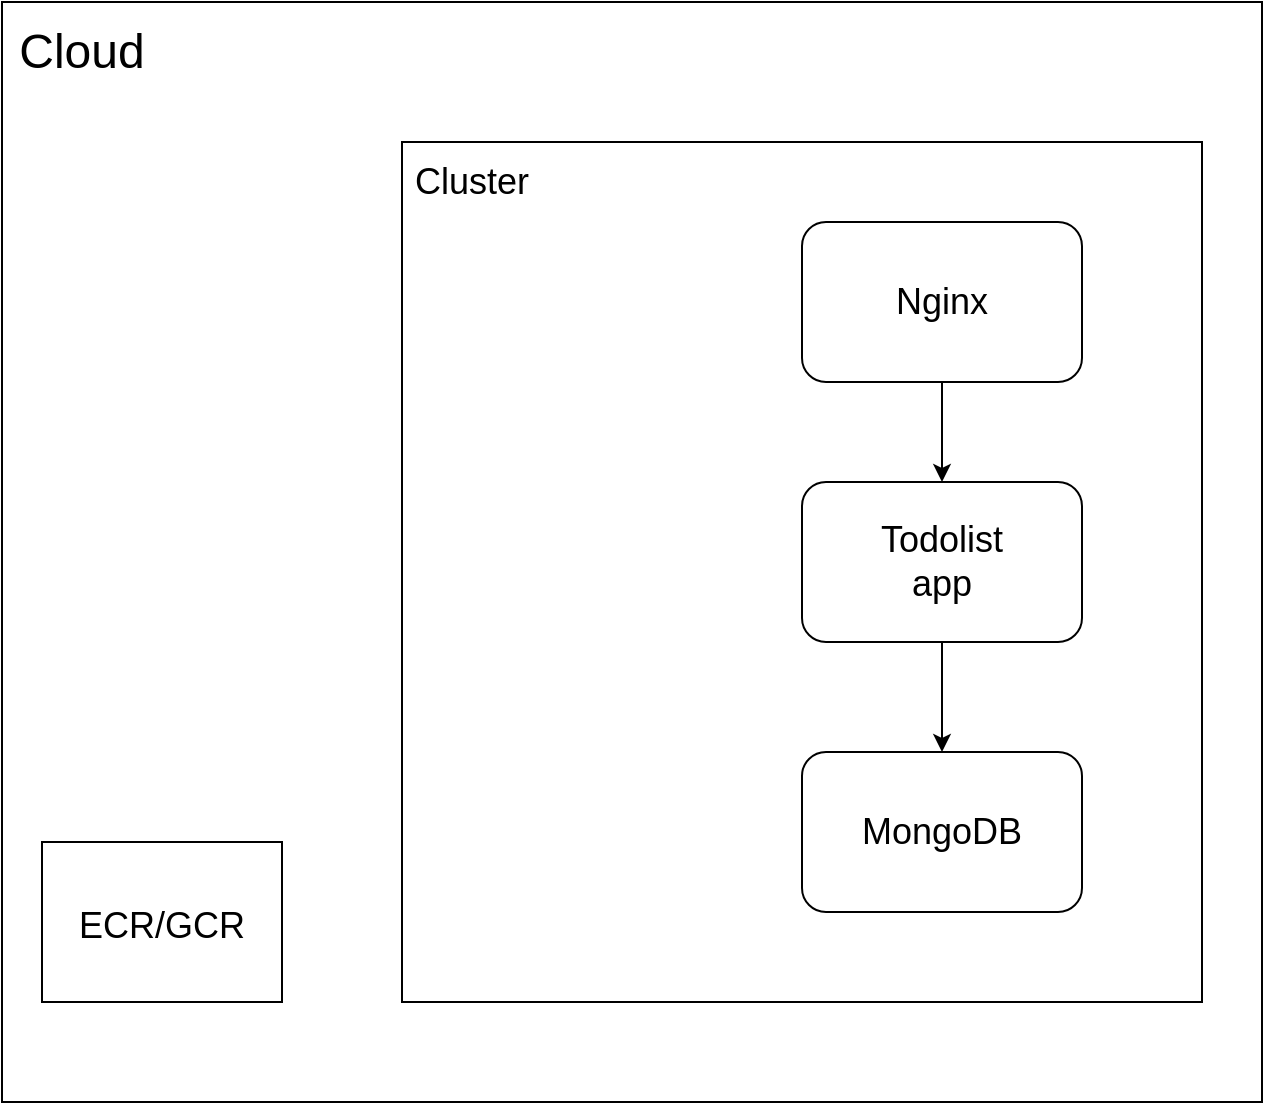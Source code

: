 <mxfile version="19.0.0" type="github">
  <diagram id="ad-lsBwaoq_hX-LNnD97" name="Page-1">
    <mxGraphModel dx="1422" dy="789" grid="1" gridSize="10" guides="1" tooltips="1" connect="1" arrows="1" fold="1" page="1" pageScale="1" pageWidth="850" pageHeight="1100" math="0" shadow="0">
      <root>
        <mxCell id="0" />
        <mxCell id="1" parent="0" />
        <mxCell id="bWGEidWGkiljW06ko3HO-1" value="" style="rounded=0;whiteSpace=wrap;html=1;fontSize=18;" vertex="1" parent="1">
          <mxGeometry x="200" y="80" width="630" height="550" as="geometry" />
        </mxCell>
        <mxCell id="bWGEidWGkiljW06ko3HO-2" value="" style="rounded=0;whiteSpace=wrap;html=1;" vertex="1" parent="1">
          <mxGeometry x="400" y="150" width="400" height="430" as="geometry" />
        </mxCell>
        <mxCell id="bWGEidWGkiljW06ko3HO-3" value="&lt;font style=&quot;font-size: 18px;&quot;&gt;Cluster&lt;/font&gt;" style="text;html=1;strokeColor=none;fillColor=none;align=center;verticalAlign=middle;whiteSpace=wrap;rounded=0;" vertex="1" parent="1">
          <mxGeometry x="400" y="150" width="70" height="40" as="geometry" />
        </mxCell>
        <mxCell id="bWGEidWGkiljW06ko3HO-4" value="" style="rounded=1;whiteSpace=wrap;html=1;fontSize=18;" vertex="1" parent="1">
          <mxGeometry x="600" y="190" width="140" height="80" as="geometry" />
        </mxCell>
        <mxCell id="bWGEidWGkiljW06ko3HO-5" value="" style="rounded=1;whiteSpace=wrap;html=1;fontSize=18;" vertex="1" parent="1">
          <mxGeometry x="600" y="455" width="140" height="80" as="geometry" />
        </mxCell>
        <mxCell id="bWGEidWGkiljW06ko3HO-6" value="" style="rounded=1;whiteSpace=wrap;html=1;fontSize=18;" vertex="1" parent="1">
          <mxGeometry x="600" y="320" width="140" height="80" as="geometry" />
        </mxCell>
        <mxCell id="bWGEidWGkiljW06ko3HO-7" value="" style="endArrow=classic;html=1;rounded=0;fontSize=18;entryX=0.5;entryY=0;entryDx=0;entryDy=0;" edge="1" parent="1" source="bWGEidWGkiljW06ko3HO-4" target="bWGEidWGkiljW06ko3HO-6">
          <mxGeometry width="50" height="50" relative="1" as="geometry">
            <mxPoint x="500" y="390" as="sourcePoint" />
            <mxPoint x="550" y="340" as="targetPoint" />
          </mxGeometry>
        </mxCell>
        <mxCell id="bWGEidWGkiljW06ko3HO-8" value="" style="endArrow=classic;html=1;rounded=0;fontSize=18;entryX=0.5;entryY=0;entryDx=0;entryDy=0;exitX=0.5;exitY=1;exitDx=0;exitDy=0;" edge="1" parent="1" source="bWGEidWGkiljW06ko3HO-6" target="bWGEidWGkiljW06ko3HO-5">
          <mxGeometry width="50" height="50" relative="1" as="geometry">
            <mxPoint x="679.5" y="440" as="sourcePoint" />
            <mxPoint x="679.5" y="490" as="targetPoint" />
          </mxGeometry>
        </mxCell>
        <mxCell id="bWGEidWGkiljW06ko3HO-9" value="Nginx" style="text;html=1;strokeColor=none;fillColor=none;align=center;verticalAlign=middle;whiteSpace=wrap;rounded=0;fontSize=18;" vertex="1" parent="1">
          <mxGeometry x="640" y="215" width="60" height="30" as="geometry" />
        </mxCell>
        <mxCell id="bWGEidWGkiljW06ko3HO-10" value="&lt;div&gt;Todolist app&lt;/div&gt;" style="text;html=1;strokeColor=none;fillColor=none;align=center;verticalAlign=middle;whiteSpace=wrap;rounded=0;fontSize=18;" vertex="1" parent="1">
          <mxGeometry x="630" y="345" width="80" height="30" as="geometry" />
        </mxCell>
        <mxCell id="bWGEidWGkiljW06ko3HO-11" value="MongoDB" style="text;html=1;strokeColor=none;fillColor=none;align=center;verticalAlign=middle;whiteSpace=wrap;rounded=0;fontSize=18;" vertex="1" parent="1">
          <mxGeometry x="640" y="480" width="60" height="30" as="geometry" />
        </mxCell>
        <mxCell id="bWGEidWGkiljW06ko3HO-12" value="&lt;div&gt;&lt;font style=&quot;font-size: 24px;&quot;&gt;Cloud&lt;/font&gt;&lt;/div&gt;" style="text;html=1;strokeColor=none;fillColor=none;align=center;verticalAlign=middle;whiteSpace=wrap;rounded=0;fontSize=18;" vertex="1" parent="1">
          <mxGeometry x="210" y="90" width="60" height="30" as="geometry" />
        </mxCell>
        <mxCell id="bWGEidWGkiljW06ko3HO-13" value="" style="rounded=0;whiteSpace=wrap;html=1;fontSize=24;" vertex="1" parent="1">
          <mxGeometry x="220" y="500" width="120" height="80" as="geometry" />
        </mxCell>
        <mxCell id="bWGEidWGkiljW06ko3HO-14" value="&lt;font style=&quot;font-size: 18px;&quot;&gt;ECR/GCR&lt;/font&gt;" style="text;html=1;strokeColor=none;fillColor=none;align=center;verticalAlign=middle;whiteSpace=wrap;rounded=0;fontSize=24;" vertex="1" parent="1">
          <mxGeometry x="250" y="525" width="60" height="30" as="geometry" />
        </mxCell>
      </root>
    </mxGraphModel>
  </diagram>
</mxfile>
